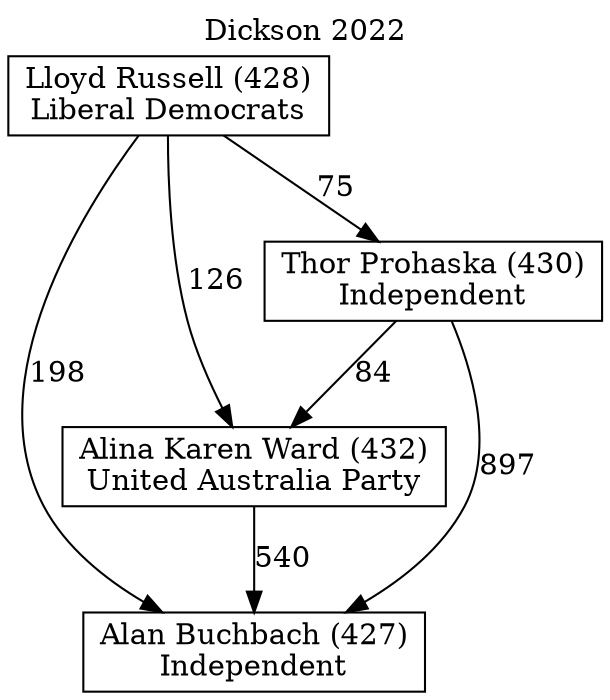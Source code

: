 // House preference flow
digraph "Alan Buchbach (427)_Dickson_2022" {
	graph [label="Dickson 2022" labelloc=t mclimit=10]
	node [shape=box]
	"Lloyd Russell (428)" [label="Lloyd Russell (428)
Liberal Democrats"]
	"Alina Karen Ward (432)" [label="Alina Karen Ward (432)
United Australia Party"]
	"Alan Buchbach (427)" [label="Alan Buchbach (427)
Independent"]
	"Thor Prohaska (430)" [label="Thor Prohaska (430)
Independent"]
	"Alina Karen Ward (432)" -> "Alan Buchbach (427)" [label=540]
	"Thor Prohaska (430)" -> "Alan Buchbach (427)" [label=897]
	"Lloyd Russell (428)" -> "Alina Karen Ward (432)" [label=126]
	"Lloyd Russell (428)" -> "Alan Buchbach (427)" [label=198]
	"Lloyd Russell (428)" -> "Thor Prohaska (430)" [label=75]
	"Thor Prohaska (430)" -> "Alina Karen Ward (432)" [label=84]
}
